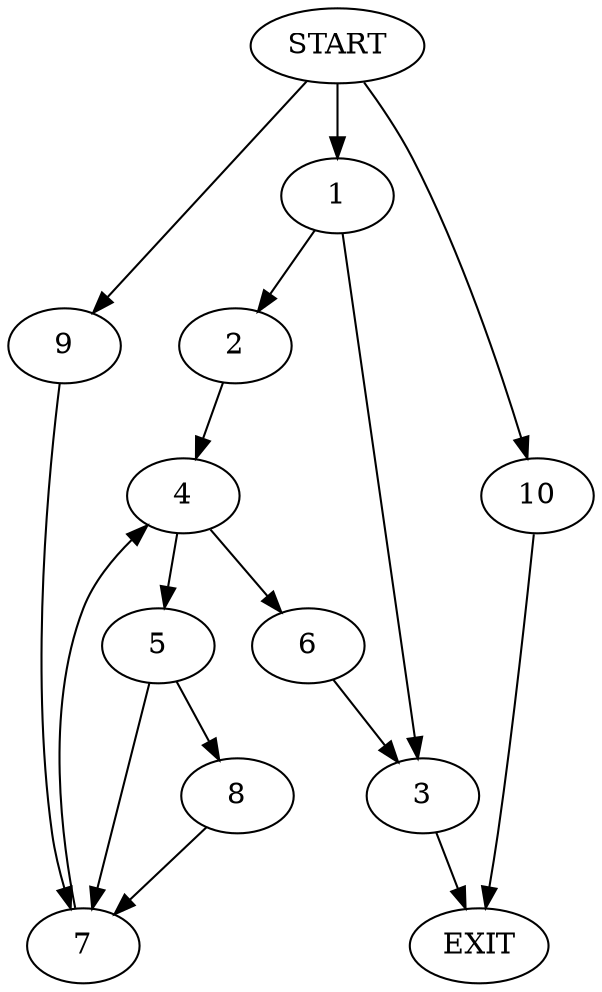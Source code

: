 digraph {
0 [label="START"]
11 [label="EXIT"]
0 -> 1
1 -> 2
1 -> 3
2 -> 4
3 -> 11
4 -> 5
4 -> 6
5 -> 7
5 -> 8
6 -> 3
8 -> 7
7 -> 4
0 -> 9
9 -> 7
0 -> 10
10 -> 11
}
